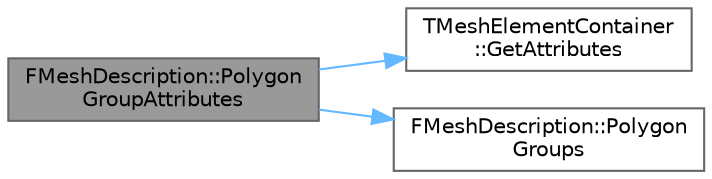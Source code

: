 digraph "FMeshDescription::PolygonGroupAttributes"
{
 // INTERACTIVE_SVG=YES
 // LATEX_PDF_SIZE
  bgcolor="transparent";
  edge [fontname=Helvetica,fontsize=10,labelfontname=Helvetica,labelfontsize=10];
  node [fontname=Helvetica,fontsize=10,shape=box,height=0.2,width=0.4];
  rankdir="LR";
  Node1 [id="Node000001",label="FMeshDescription::Polygon\lGroupAttributes",height=0.2,width=0.4,color="gray40", fillcolor="grey60", style="filled", fontcolor="black",tooltip=" "];
  Node1 -> Node2 [id="edge1_Node000001_Node000002",color="steelblue1",style="solid",tooltip=" "];
  Node2 [id="Node000002",label="TMeshElementContainer\l::GetAttributes",height=0.2,width=0.4,color="grey40", fillcolor="white", style="filled",URL="$d6/d4c/classTMeshElementContainer.html#a7226f406e1c10fb95c45ddeccb6e0279",tooltip="Accessor for attributes."];
  Node1 -> Node3 [id="edge2_Node000001_Node000003",color="steelblue1",style="solid",tooltip=" "];
  Node3 [id="Node000003",label="FMeshDescription::Polygon\lGroups",height=0.2,width=0.4,color="grey40", fillcolor="white", style="filled",URL="$da/d5f/structFMeshDescription.html#ac1dfc1d7e3a4583a0185b66ea84db81a",tooltip=" "];
}
